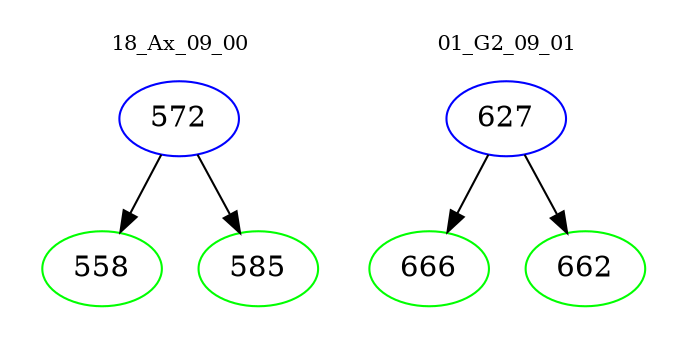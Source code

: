 digraph{
subgraph cluster_0 {
color = white
label = "18_Ax_09_00";
fontsize=10;
T0_572 [label="572", color="blue"]
T0_572 -> T0_558 [color="black"]
T0_558 [label="558", color="green"]
T0_572 -> T0_585 [color="black"]
T0_585 [label="585", color="green"]
}
subgraph cluster_1 {
color = white
label = "01_G2_09_01";
fontsize=10;
T1_627 [label="627", color="blue"]
T1_627 -> T1_666 [color="black"]
T1_666 [label="666", color="green"]
T1_627 -> T1_662 [color="black"]
T1_662 [label="662", color="green"]
}
}

